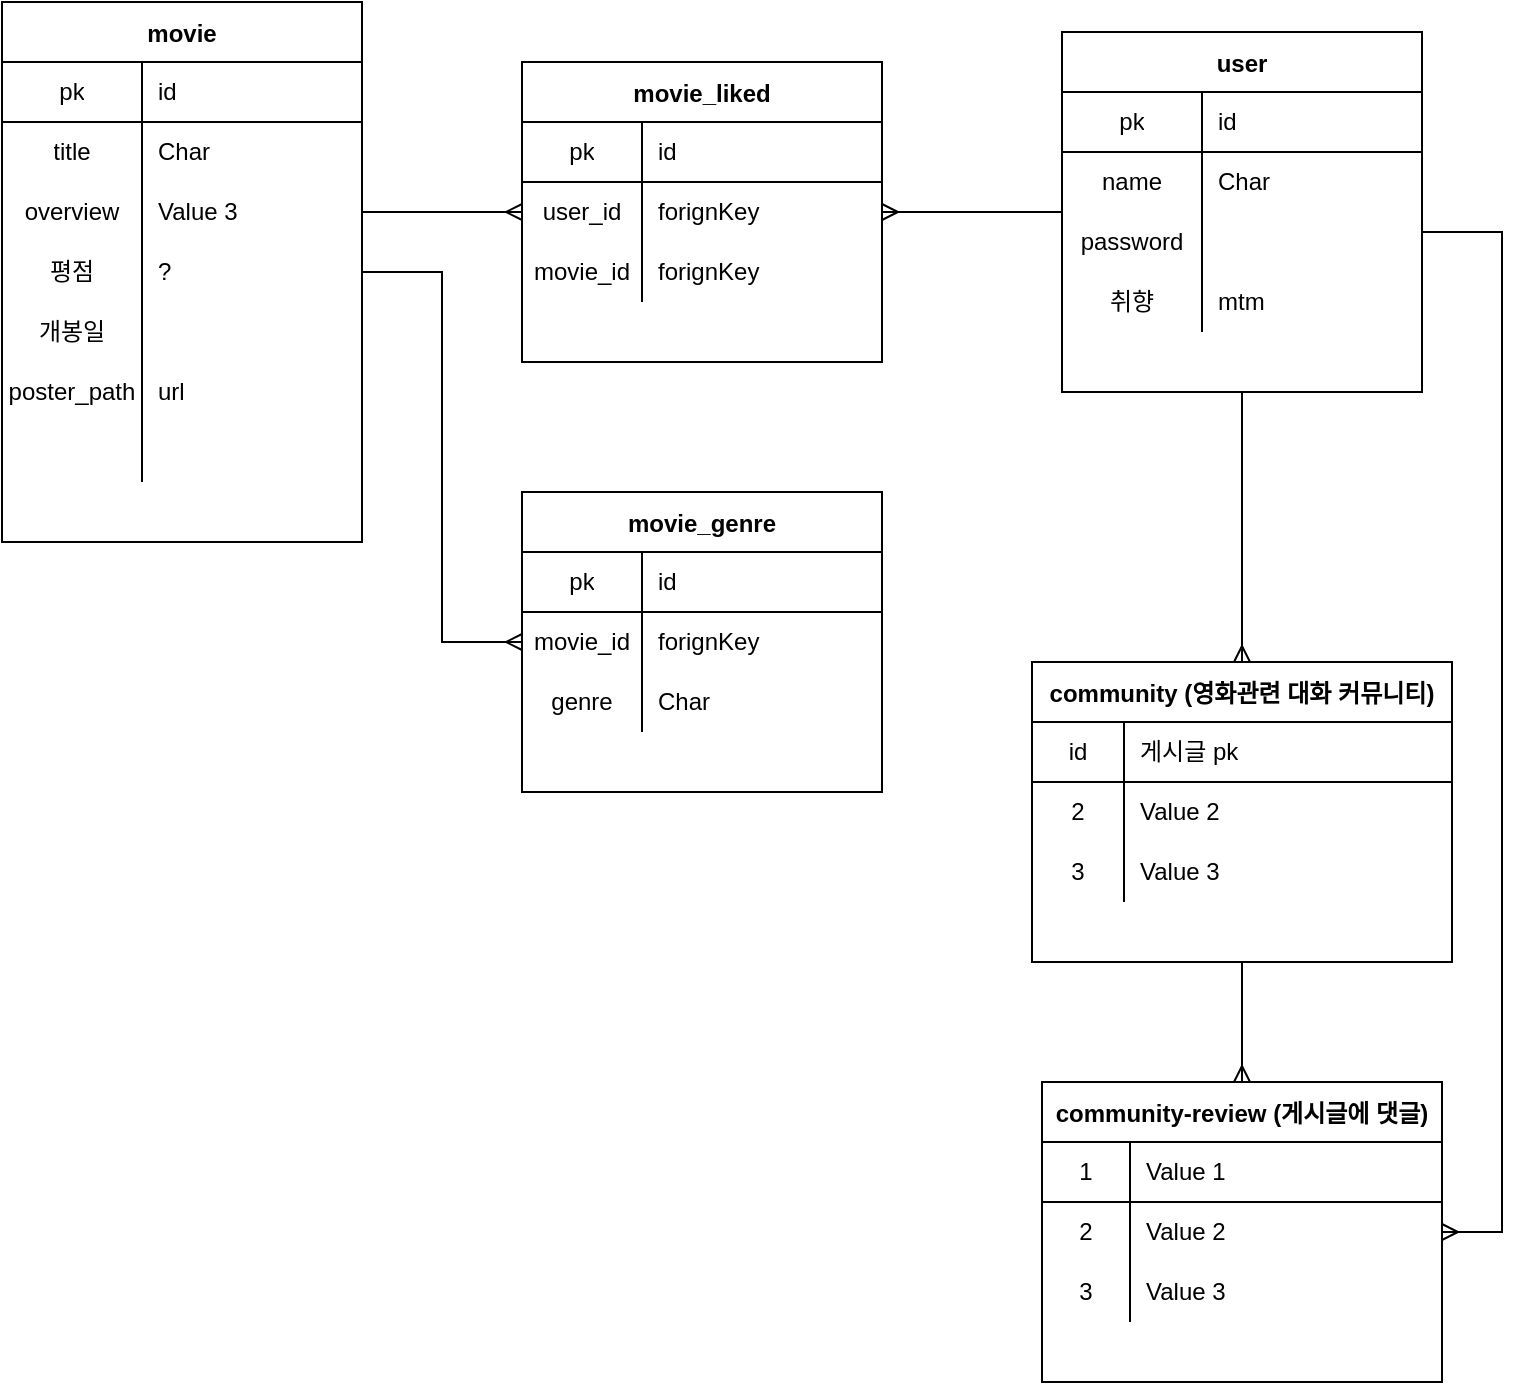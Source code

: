 <mxfile version="15.7.4" type="github"><diagram id="DNGH5d7idsI-0kuxNYe1" name="Page-1"><mxGraphModel dx="981" dy="553" grid="1" gridSize="10" guides="1" tooltips="1" connect="1" arrows="1" fold="1" page="1" pageScale="1" pageWidth="827" pageHeight="1169" math="0" shadow="0"><root><mxCell id="0"/><mxCell id="1" parent="0"/><mxCell id="dN6CA3yXYjYaFcvJ1EsT-94" style="edgeStyle=orthogonalEdgeStyle;rounded=0;orthogonalLoop=1;jettySize=auto;html=1;startArrow=none;startFill=0;endArrow=ERmany;endFill=0;" edge="1" parent="1" source="dN6CA3yXYjYaFcvJ1EsT-2" target="dN6CA3yXYjYaFcvJ1EsT-32"><mxGeometry relative="1" as="geometry"/></mxCell><mxCell id="dN6CA3yXYjYaFcvJ1EsT-130" style="edgeStyle=orthogonalEdgeStyle;rounded=0;orthogonalLoop=1;jettySize=auto;html=1;startArrow=none;startFill=0;endArrow=ERmany;endFill=0;" edge="1" parent="1" source="dN6CA3yXYjYaFcvJ1EsT-2" target="dN6CA3yXYjYaFcvJ1EsT-42"><mxGeometry relative="1" as="geometry"/></mxCell><mxCell id="dN6CA3yXYjYaFcvJ1EsT-2" value="user" style="shape=table;startSize=30;container=1;collapsible=0;childLayout=tableLayout;fixedRows=1;rowLines=0;fontStyle=1;align=center;pointerEvents=1;" vertex="1" parent="1"><mxGeometry x="600" y="205" width="180" height="180" as="geometry"/></mxCell><mxCell id="dN6CA3yXYjYaFcvJ1EsT-3" value="" style="shape=partialRectangle;html=1;whiteSpace=wrap;collapsible=0;dropTarget=0;pointerEvents=1;fillColor=none;top=0;left=0;bottom=1;right=0;points=[[0,0.5],[1,0.5]];portConstraint=eastwest;" vertex="1" parent="dN6CA3yXYjYaFcvJ1EsT-2"><mxGeometry y="30" width="180" height="30" as="geometry"/></mxCell><mxCell id="dN6CA3yXYjYaFcvJ1EsT-4" value="pk" style="shape=partialRectangle;html=1;whiteSpace=wrap;connectable=0;fillColor=none;top=0;left=0;bottom=0;right=0;overflow=hidden;pointerEvents=1;" vertex="1" parent="dN6CA3yXYjYaFcvJ1EsT-3"><mxGeometry width="70" height="30" as="geometry"><mxRectangle width="70" height="30" as="alternateBounds"/></mxGeometry></mxCell><mxCell id="dN6CA3yXYjYaFcvJ1EsT-5" value="id" style="shape=partialRectangle;html=1;whiteSpace=wrap;connectable=0;fillColor=none;top=0;left=0;bottom=0;right=0;align=left;spacingLeft=6;overflow=hidden;pointerEvents=1;" vertex="1" parent="dN6CA3yXYjYaFcvJ1EsT-3"><mxGeometry x="70" width="110" height="30" as="geometry"><mxRectangle width="110" height="30" as="alternateBounds"/></mxGeometry></mxCell><mxCell id="dN6CA3yXYjYaFcvJ1EsT-6" value="" style="shape=partialRectangle;html=1;whiteSpace=wrap;collapsible=0;dropTarget=0;pointerEvents=1;fillColor=none;top=0;left=0;bottom=0;right=0;points=[[0,0.5],[1,0.5]];portConstraint=eastwest;" vertex="1" parent="dN6CA3yXYjYaFcvJ1EsT-2"><mxGeometry y="60" width="180" height="30" as="geometry"/></mxCell><mxCell id="dN6CA3yXYjYaFcvJ1EsT-7" value="name" style="shape=partialRectangle;html=1;whiteSpace=wrap;connectable=0;fillColor=none;top=0;left=0;bottom=0;right=0;overflow=hidden;pointerEvents=1;" vertex="1" parent="dN6CA3yXYjYaFcvJ1EsT-6"><mxGeometry width="70" height="30" as="geometry"><mxRectangle width="70" height="30" as="alternateBounds"/></mxGeometry></mxCell><mxCell id="dN6CA3yXYjYaFcvJ1EsT-8" value="Char" style="shape=partialRectangle;html=1;whiteSpace=wrap;connectable=0;fillColor=none;top=0;left=0;bottom=0;right=0;align=left;spacingLeft=6;overflow=hidden;pointerEvents=1;" vertex="1" parent="dN6CA3yXYjYaFcvJ1EsT-6"><mxGeometry x="70" width="110" height="30" as="geometry"><mxRectangle width="110" height="30" as="alternateBounds"/></mxGeometry></mxCell><mxCell id="dN6CA3yXYjYaFcvJ1EsT-9" value="" style="shape=partialRectangle;html=1;whiteSpace=wrap;collapsible=0;dropTarget=0;pointerEvents=1;fillColor=none;top=0;left=0;bottom=0;right=0;points=[[0,0.5],[1,0.5]];portConstraint=eastwest;" vertex="1" parent="dN6CA3yXYjYaFcvJ1EsT-2"><mxGeometry y="90" width="180" height="30" as="geometry"/></mxCell><mxCell id="dN6CA3yXYjYaFcvJ1EsT-10" value="password" style="shape=partialRectangle;html=1;whiteSpace=wrap;connectable=0;fillColor=none;top=0;left=0;bottom=0;right=0;overflow=hidden;pointerEvents=1;" vertex="1" parent="dN6CA3yXYjYaFcvJ1EsT-9"><mxGeometry width="70" height="30" as="geometry"><mxRectangle width="70" height="30" as="alternateBounds"/></mxGeometry></mxCell><mxCell id="dN6CA3yXYjYaFcvJ1EsT-11" value="" style="shape=partialRectangle;html=1;whiteSpace=wrap;connectable=0;fillColor=none;top=0;left=0;bottom=0;right=0;align=left;spacingLeft=6;overflow=hidden;pointerEvents=1;" vertex="1" parent="dN6CA3yXYjYaFcvJ1EsT-9"><mxGeometry x="70" width="110" height="30" as="geometry"><mxRectangle width="110" height="30" as="alternateBounds"/></mxGeometry></mxCell><mxCell id="dN6CA3yXYjYaFcvJ1EsT-88" value="" style="shape=partialRectangle;html=1;whiteSpace=wrap;collapsible=0;dropTarget=0;pointerEvents=1;fillColor=none;top=0;left=0;bottom=0;right=0;points=[[0,0.5],[1,0.5]];portConstraint=eastwest;" vertex="1" parent="dN6CA3yXYjYaFcvJ1EsT-2"><mxGeometry y="120" width="180" height="30" as="geometry"/></mxCell><mxCell id="dN6CA3yXYjYaFcvJ1EsT-89" value="취향" style="shape=partialRectangle;html=1;whiteSpace=wrap;connectable=0;fillColor=none;top=0;left=0;bottom=0;right=0;overflow=hidden;pointerEvents=1;" vertex="1" parent="dN6CA3yXYjYaFcvJ1EsT-88"><mxGeometry width="70" height="30" as="geometry"><mxRectangle width="70" height="30" as="alternateBounds"/></mxGeometry></mxCell><mxCell id="dN6CA3yXYjYaFcvJ1EsT-90" value="mtm" style="shape=partialRectangle;html=1;whiteSpace=wrap;connectable=0;fillColor=none;top=0;left=0;bottom=0;right=0;align=left;spacingLeft=6;overflow=hidden;pointerEvents=1;" vertex="1" parent="dN6CA3yXYjYaFcvJ1EsT-88"><mxGeometry x="70" width="110" height="30" as="geometry"><mxRectangle width="110" height="30" as="alternateBounds"/></mxGeometry></mxCell><mxCell id="dN6CA3yXYjYaFcvJ1EsT-129" style="edgeStyle=orthogonalEdgeStyle;rounded=0;orthogonalLoop=1;jettySize=auto;html=1;startArrow=none;startFill=0;endArrow=ERmany;endFill=0;" edge="1" parent="1" source="dN6CA3yXYjYaFcvJ1EsT-12" target="dN6CA3yXYjYaFcvJ1EsT-119"><mxGeometry relative="1" as="geometry"/></mxCell><mxCell id="dN6CA3yXYjYaFcvJ1EsT-12" value="movie" style="shape=table;startSize=30;container=1;collapsible=0;childLayout=tableLayout;fixedRows=1;rowLines=0;fontStyle=1;align=center;pointerEvents=1;" vertex="1" parent="1"><mxGeometry x="70" y="190" width="180" height="270" as="geometry"/></mxCell><mxCell id="dN6CA3yXYjYaFcvJ1EsT-13" value="" style="shape=partialRectangle;html=1;whiteSpace=wrap;collapsible=0;dropTarget=0;pointerEvents=1;fillColor=none;top=0;left=0;bottom=1;right=0;points=[[0,0.5],[1,0.5]];portConstraint=eastwest;" vertex="1" parent="dN6CA3yXYjYaFcvJ1EsT-12"><mxGeometry y="30" width="180" height="30" as="geometry"/></mxCell><mxCell id="dN6CA3yXYjYaFcvJ1EsT-14" value="pk" style="shape=partialRectangle;html=1;whiteSpace=wrap;connectable=0;fillColor=none;top=0;left=0;bottom=0;right=0;overflow=hidden;pointerEvents=1;" vertex="1" parent="dN6CA3yXYjYaFcvJ1EsT-13"><mxGeometry width="70" height="30" as="geometry"><mxRectangle width="70" height="30" as="alternateBounds"/></mxGeometry></mxCell><mxCell id="dN6CA3yXYjYaFcvJ1EsT-15" value="id" style="shape=partialRectangle;html=1;whiteSpace=wrap;connectable=0;fillColor=none;top=0;left=0;bottom=0;right=0;align=left;spacingLeft=6;overflow=hidden;pointerEvents=1;" vertex="1" parent="dN6CA3yXYjYaFcvJ1EsT-13"><mxGeometry x="70" width="110" height="30" as="geometry"><mxRectangle width="110" height="30" as="alternateBounds"/></mxGeometry></mxCell><mxCell id="dN6CA3yXYjYaFcvJ1EsT-16" value="" style="shape=partialRectangle;html=1;whiteSpace=wrap;collapsible=0;dropTarget=0;pointerEvents=1;fillColor=none;top=0;left=0;bottom=0;right=0;points=[[0,0.5],[1,0.5]];portConstraint=eastwest;" vertex="1" parent="dN6CA3yXYjYaFcvJ1EsT-12"><mxGeometry y="60" width="180" height="30" as="geometry"/></mxCell><mxCell id="dN6CA3yXYjYaFcvJ1EsT-17" value="title" style="shape=partialRectangle;html=1;whiteSpace=wrap;connectable=0;fillColor=none;top=0;left=0;bottom=0;right=0;overflow=hidden;pointerEvents=1;" vertex="1" parent="dN6CA3yXYjYaFcvJ1EsT-16"><mxGeometry width="70" height="30" as="geometry"><mxRectangle width="70" height="30" as="alternateBounds"/></mxGeometry></mxCell><mxCell id="dN6CA3yXYjYaFcvJ1EsT-18" value="Char" style="shape=partialRectangle;html=1;whiteSpace=wrap;connectable=0;fillColor=none;top=0;left=0;bottom=0;right=0;align=left;spacingLeft=6;overflow=hidden;pointerEvents=1;" vertex="1" parent="dN6CA3yXYjYaFcvJ1EsT-16"><mxGeometry x="70" width="110" height="30" as="geometry"><mxRectangle width="110" height="30" as="alternateBounds"/></mxGeometry></mxCell><mxCell id="dN6CA3yXYjYaFcvJ1EsT-19" value="" style="shape=partialRectangle;html=1;whiteSpace=wrap;collapsible=0;dropTarget=0;pointerEvents=1;fillColor=none;top=0;left=0;bottom=0;right=0;points=[[0,0.5],[1,0.5]];portConstraint=eastwest;" vertex="1" parent="dN6CA3yXYjYaFcvJ1EsT-12"><mxGeometry y="90" width="180" height="30" as="geometry"/></mxCell><mxCell id="dN6CA3yXYjYaFcvJ1EsT-20" value="overview" style="shape=partialRectangle;html=1;whiteSpace=wrap;connectable=0;fillColor=none;top=0;left=0;bottom=0;right=0;overflow=hidden;pointerEvents=1;" vertex="1" parent="dN6CA3yXYjYaFcvJ1EsT-19"><mxGeometry width="70" height="30" as="geometry"><mxRectangle width="70" height="30" as="alternateBounds"/></mxGeometry></mxCell><mxCell id="dN6CA3yXYjYaFcvJ1EsT-21" value="Value 3" style="shape=partialRectangle;html=1;whiteSpace=wrap;connectable=0;fillColor=none;top=0;left=0;bottom=0;right=0;align=left;spacingLeft=6;overflow=hidden;pointerEvents=1;" vertex="1" parent="dN6CA3yXYjYaFcvJ1EsT-19"><mxGeometry x="70" width="110" height="30" as="geometry"><mxRectangle width="110" height="30" as="alternateBounds"/></mxGeometry></mxCell><mxCell id="dN6CA3yXYjYaFcvJ1EsT-52" value="" style="shape=partialRectangle;html=1;whiteSpace=wrap;collapsible=0;dropTarget=0;pointerEvents=1;fillColor=none;top=0;left=0;bottom=0;right=0;points=[[0,0.5],[1,0.5]];portConstraint=eastwest;" vertex="1" parent="dN6CA3yXYjYaFcvJ1EsT-12"><mxGeometry y="120" width="180" height="30" as="geometry"/></mxCell><mxCell id="dN6CA3yXYjYaFcvJ1EsT-53" value="평점" style="shape=partialRectangle;html=1;whiteSpace=wrap;connectable=0;fillColor=none;top=0;left=0;bottom=0;right=0;overflow=hidden;pointerEvents=1;" vertex="1" parent="dN6CA3yXYjYaFcvJ1EsT-52"><mxGeometry width="70" height="30" as="geometry"><mxRectangle width="70" height="30" as="alternateBounds"/></mxGeometry></mxCell><mxCell id="dN6CA3yXYjYaFcvJ1EsT-54" value="?" style="shape=partialRectangle;html=1;whiteSpace=wrap;connectable=0;fillColor=none;top=0;left=0;bottom=0;right=0;align=left;spacingLeft=6;overflow=hidden;pointerEvents=1;" vertex="1" parent="dN6CA3yXYjYaFcvJ1EsT-52"><mxGeometry x="70" width="110" height="30" as="geometry"><mxRectangle width="110" height="30" as="alternateBounds"/></mxGeometry></mxCell><mxCell id="dN6CA3yXYjYaFcvJ1EsT-70" value="" style="shape=partialRectangle;html=1;whiteSpace=wrap;collapsible=0;dropTarget=0;pointerEvents=1;fillColor=none;top=0;left=0;bottom=0;right=0;points=[[0,0.5],[1,0.5]];portConstraint=eastwest;" vertex="1" parent="dN6CA3yXYjYaFcvJ1EsT-12"><mxGeometry y="150" width="180" height="30" as="geometry"/></mxCell><mxCell id="dN6CA3yXYjYaFcvJ1EsT-71" value="개봉일" style="shape=partialRectangle;html=1;whiteSpace=wrap;connectable=0;fillColor=none;top=0;left=0;bottom=0;right=0;overflow=hidden;pointerEvents=1;" vertex="1" parent="dN6CA3yXYjYaFcvJ1EsT-70"><mxGeometry width="70" height="30" as="geometry"><mxRectangle width="70" height="30" as="alternateBounds"/></mxGeometry></mxCell><mxCell id="dN6CA3yXYjYaFcvJ1EsT-72" value="" style="shape=partialRectangle;html=1;whiteSpace=wrap;connectable=0;fillColor=none;top=0;left=0;bottom=0;right=0;align=left;spacingLeft=6;overflow=hidden;pointerEvents=1;" vertex="1" parent="dN6CA3yXYjYaFcvJ1EsT-70"><mxGeometry x="70" width="110" height="30" as="geometry"><mxRectangle width="110" height="30" as="alternateBounds"/></mxGeometry></mxCell><mxCell id="dN6CA3yXYjYaFcvJ1EsT-73" value="" style="shape=partialRectangle;html=1;whiteSpace=wrap;collapsible=0;dropTarget=0;pointerEvents=1;fillColor=none;top=0;left=0;bottom=0;right=0;points=[[0,0.5],[1,0.5]];portConstraint=eastwest;" vertex="1" parent="dN6CA3yXYjYaFcvJ1EsT-12"><mxGeometry y="180" width="180" height="30" as="geometry"/></mxCell><mxCell id="dN6CA3yXYjYaFcvJ1EsT-74" value="poster_path" style="shape=partialRectangle;html=1;whiteSpace=wrap;connectable=0;fillColor=none;top=0;left=0;bottom=0;right=0;overflow=hidden;pointerEvents=1;" vertex="1" parent="dN6CA3yXYjYaFcvJ1EsT-73"><mxGeometry width="70" height="30" as="geometry"><mxRectangle width="70" height="30" as="alternateBounds"/></mxGeometry></mxCell><mxCell id="dN6CA3yXYjYaFcvJ1EsT-75" value="url" style="shape=partialRectangle;html=1;whiteSpace=wrap;connectable=0;fillColor=none;top=0;left=0;bottom=0;right=0;align=left;spacingLeft=6;overflow=hidden;pointerEvents=1;" vertex="1" parent="dN6CA3yXYjYaFcvJ1EsT-73"><mxGeometry x="70" width="110" height="30" as="geometry"><mxRectangle width="110" height="30" as="alternateBounds"/></mxGeometry></mxCell><mxCell id="dN6CA3yXYjYaFcvJ1EsT-116" value="" style="shape=partialRectangle;html=1;whiteSpace=wrap;collapsible=0;dropTarget=0;pointerEvents=1;fillColor=none;top=0;left=0;bottom=0;right=0;points=[[0,0.5],[1,0.5]];portConstraint=eastwest;" vertex="1" parent="dN6CA3yXYjYaFcvJ1EsT-12"><mxGeometry y="210" width="180" height="30" as="geometry"/></mxCell><mxCell id="dN6CA3yXYjYaFcvJ1EsT-117" value="" style="shape=partialRectangle;html=1;whiteSpace=wrap;connectable=0;fillColor=none;top=0;left=0;bottom=0;right=0;overflow=hidden;pointerEvents=1;" vertex="1" parent="dN6CA3yXYjYaFcvJ1EsT-116"><mxGeometry width="70" height="30" as="geometry"><mxRectangle width="70" height="30" as="alternateBounds"/></mxGeometry></mxCell><mxCell id="dN6CA3yXYjYaFcvJ1EsT-118" value="" style="shape=partialRectangle;html=1;whiteSpace=wrap;connectable=0;fillColor=none;top=0;left=0;bottom=0;right=0;align=left;spacingLeft=6;overflow=hidden;pointerEvents=1;" vertex="1" parent="dN6CA3yXYjYaFcvJ1EsT-116"><mxGeometry x="70" width="110" height="30" as="geometry"><mxRectangle width="110" height="30" as="alternateBounds"/></mxGeometry></mxCell><mxCell id="dN6CA3yXYjYaFcvJ1EsT-22" value="community-review (게시글에 댓글)" style="shape=table;startSize=30;container=1;collapsible=0;childLayout=tableLayout;fixedRows=1;rowLines=0;fontStyle=1;align=center;pointerEvents=1;" vertex="1" parent="1"><mxGeometry x="590" y="730" width="200" height="150" as="geometry"/></mxCell><mxCell id="dN6CA3yXYjYaFcvJ1EsT-23" value="" style="shape=partialRectangle;html=1;whiteSpace=wrap;collapsible=0;dropTarget=0;pointerEvents=1;fillColor=none;top=0;left=0;bottom=1;right=0;points=[[0,0.5],[1,0.5]];portConstraint=eastwest;" vertex="1" parent="dN6CA3yXYjYaFcvJ1EsT-22"><mxGeometry y="30" width="200" height="30" as="geometry"/></mxCell><mxCell id="dN6CA3yXYjYaFcvJ1EsT-24" value="1" style="shape=partialRectangle;html=1;whiteSpace=wrap;connectable=0;fillColor=none;top=0;left=0;bottom=0;right=0;overflow=hidden;pointerEvents=1;" vertex="1" parent="dN6CA3yXYjYaFcvJ1EsT-23"><mxGeometry width="44" height="30" as="geometry"><mxRectangle width="44" height="30" as="alternateBounds"/></mxGeometry></mxCell><mxCell id="dN6CA3yXYjYaFcvJ1EsT-25" value="Value 1" style="shape=partialRectangle;html=1;whiteSpace=wrap;connectable=0;fillColor=none;top=0;left=0;bottom=0;right=0;align=left;spacingLeft=6;overflow=hidden;pointerEvents=1;" vertex="1" parent="dN6CA3yXYjYaFcvJ1EsT-23"><mxGeometry x="44" width="156" height="30" as="geometry"><mxRectangle width="156" height="30" as="alternateBounds"/></mxGeometry></mxCell><mxCell id="dN6CA3yXYjYaFcvJ1EsT-26" value="" style="shape=partialRectangle;html=1;whiteSpace=wrap;collapsible=0;dropTarget=0;pointerEvents=1;fillColor=none;top=0;left=0;bottom=0;right=0;points=[[0,0.5],[1,0.5]];portConstraint=eastwest;" vertex="1" parent="dN6CA3yXYjYaFcvJ1EsT-22"><mxGeometry y="60" width="200" height="30" as="geometry"/></mxCell><mxCell id="dN6CA3yXYjYaFcvJ1EsT-27" value="2" style="shape=partialRectangle;html=1;whiteSpace=wrap;connectable=0;fillColor=none;top=0;left=0;bottom=0;right=0;overflow=hidden;pointerEvents=1;" vertex="1" parent="dN6CA3yXYjYaFcvJ1EsT-26"><mxGeometry width="44" height="30" as="geometry"><mxRectangle width="44" height="30" as="alternateBounds"/></mxGeometry></mxCell><mxCell id="dN6CA3yXYjYaFcvJ1EsT-28" value="Value 2" style="shape=partialRectangle;html=1;whiteSpace=wrap;connectable=0;fillColor=none;top=0;left=0;bottom=0;right=0;align=left;spacingLeft=6;overflow=hidden;pointerEvents=1;" vertex="1" parent="dN6CA3yXYjYaFcvJ1EsT-26"><mxGeometry x="44" width="156" height="30" as="geometry"><mxRectangle width="156" height="30" as="alternateBounds"/></mxGeometry></mxCell><mxCell id="dN6CA3yXYjYaFcvJ1EsT-29" value="" style="shape=partialRectangle;html=1;whiteSpace=wrap;collapsible=0;dropTarget=0;pointerEvents=1;fillColor=none;top=0;left=0;bottom=0;right=0;points=[[0,0.5],[1,0.5]];portConstraint=eastwest;" vertex="1" parent="dN6CA3yXYjYaFcvJ1EsT-22"><mxGeometry y="90" width="200" height="30" as="geometry"/></mxCell><mxCell id="dN6CA3yXYjYaFcvJ1EsT-30" value="3" style="shape=partialRectangle;html=1;whiteSpace=wrap;connectable=0;fillColor=none;top=0;left=0;bottom=0;right=0;overflow=hidden;pointerEvents=1;" vertex="1" parent="dN6CA3yXYjYaFcvJ1EsT-29"><mxGeometry width="44" height="30" as="geometry"><mxRectangle width="44" height="30" as="alternateBounds"/></mxGeometry></mxCell><mxCell id="dN6CA3yXYjYaFcvJ1EsT-31" value="Value 3" style="shape=partialRectangle;html=1;whiteSpace=wrap;connectable=0;fillColor=none;top=0;left=0;bottom=0;right=0;align=left;spacingLeft=6;overflow=hidden;pointerEvents=1;" vertex="1" parent="dN6CA3yXYjYaFcvJ1EsT-29"><mxGeometry x="44" width="156" height="30" as="geometry"><mxRectangle width="156" height="30" as="alternateBounds"/></mxGeometry></mxCell><mxCell id="dN6CA3yXYjYaFcvJ1EsT-32" value="movie_liked" style="shape=table;startSize=30;container=1;collapsible=0;childLayout=tableLayout;fixedRows=1;rowLines=0;fontStyle=1;align=center;pointerEvents=1;" vertex="1" parent="1"><mxGeometry x="330" y="220" width="180" height="150" as="geometry"/></mxCell><mxCell id="dN6CA3yXYjYaFcvJ1EsT-33" value="" style="shape=partialRectangle;html=1;whiteSpace=wrap;collapsible=0;dropTarget=0;pointerEvents=1;fillColor=none;top=0;left=0;bottom=1;right=0;points=[[0,0.5],[1,0.5]];portConstraint=eastwest;" vertex="1" parent="dN6CA3yXYjYaFcvJ1EsT-32"><mxGeometry y="30" width="180" height="30" as="geometry"/></mxCell><mxCell id="dN6CA3yXYjYaFcvJ1EsT-34" value="pk" style="shape=partialRectangle;html=1;whiteSpace=wrap;connectable=0;fillColor=none;top=0;left=0;bottom=0;right=0;overflow=hidden;pointerEvents=1;" vertex="1" parent="dN6CA3yXYjYaFcvJ1EsT-33"><mxGeometry width="60" height="30" as="geometry"><mxRectangle width="60" height="30" as="alternateBounds"/></mxGeometry></mxCell><mxCell id="dN6CA3yXYjYaFcvJ1EsT-35" value="id" style="shape=partialRectangle;html=1;whiteSpace=wrap;connectable=0;fillColor=none;top=0;left=0;bottom=0;right=0;align=left;spacingLeft=6;overflow=hidden;pointerEvents=1;" vertex="1" parent="dN6CA3yXYjYaFcvJ1EsT-33"><mxGeometry x="60" width="120" height="30" as="geometry"><mxRectangle width="120" height="30" as="alternateBounds"/></mxGeometry></mxCell><mxCell id="dN6CA3yXYjYaFcvJ1EsT-36" value="" style="shape=partialRectangle;html=1;whiteSpace=wrap;collapsible=0;dropTarget=0;pointerEvents=1;fillColor=none;top=0;left=0;bottom=0;right=0;points=[[0,0.5],[1,0.5]];portConstraint=eastwest;" vertex="1" parent="dN6CA3yXYjYaFcvJ1EsT-32"><mxGeometry y="60" width="180" height="30" as="geometry"/></mxCell><mxCell id="dN6CA3yXYjYaFcvJ1EsT-37" value="user_id" style="shape=partialRectangle;html=1;whiteSpace=wrap;connectable=0;fillColor=none;top=0;left=0;bottom=0;right=0;overflow=hidden;pointerEvents=1;" vertex="1" parent="dN6CA3yXYjYaFcvJ1EsT-36"><mxGeometry width="60" height="30" as="geometry"><mxRectangle width="60" height="30" as="alternateBounds"/></mxGeometry></mxCell><mxCell id="dN6CA3yXYjYaFcvJ1EsT-38" value="forignKey" style="shape=partialRectangle;html=1;whiteSpace=wrap;connectable=0;fillColor=none;top=0;left=0;bottom=0;right=0;align=left;spacingLeft=6;overflow=hidden;pointerEvents=1;" vertex="1" parent="dN6CA3yXYjYaFcvJ1EsT-36"><mxGeometry x="60" width="120" height="30" as="geometry"><mxRectangle width="120" height="30" as="alternateBounds"/></mxGeometry></mxCell><mxCell id="dN6CA3yXYjYaFcvJ1EsT-39" value="" style="shape=partialRectangle;html=1;whiteSpace=wrap;collapsible=0;dropTarget=0;pointerEvents=1;fillColor=none;top=0;left=0;bottom=0;right=0;points=[[0,0.5],[1,0.5]];portConstraint=eastwest;" vertex="1" parent="dN6CA3yXYjYaFcvJ1EsT-32"><mxGeometry y="90" width="180" height="30" as="geometry"/></mxCell><mxCell id="dN6CA3yXYjYaFcvJ1EsT-40" value="movie_id" style="shape=partialRectangle;html=1;whiteSpace=wrap;connectable=0;fillColor=none;top=0;left=0;bottom=0;right=0;overflow=hidden;pointerEvents=1;" vertex="1" parent="dN6CA3yXYjYaFcvJ1EsT-39"><mxGeometry width="60" height="30" as="geometry"><mxRectangle width="60" height="30" as="alternateBounds"/></mxGeometry></mxCell><mxCell id="dN6CA3yXYjYaFcvJ1EsT-41" value="forignKey" style="shape=partialRectangle;html=1;whiteSpace=wrap;connectable=0;fillColor=none;top=0;left=0;bottom=0;right=0;align=left;spacingLeft=6;overflow=hidden;pointerEvents=1;" vertex="1" parent="dN6CA3yXYjYaFcvJ1EsT-39"><mxGeometry x="60" width="120" height="30" as="geometry"><mxRectangle width="120" height="30" as="alternateBounds"/></mxGeometry></mxCell><mxCell id="dN6CA3yXYjYaFcvJ1EsT-131" style="edgeStyle=orthogonalEdgeStyle;rounded=0;orthogonalLoop=1;jettySize=auto;html=1;startArrow=none;startFill=0;endArrow=ERmany;endFill=0;" edge="1" parent="1" source="dN6CA3yXYjYaFcvJ1EsT-42" target="dN6CA3yXYjYaFcvJ1EsT-22"><mxGeometry relative="1" as="geometry"/></mxCell><mxCell id="dN6CA3yXYjYaFcvJ1EsT-42" value="community (영화관련 대화 커뮤니티)" style="shape=table;startSize=30;container=1;collapsible=0;childLayout=tableLayout;fixedRows=1;rowLines=0;fontStyle=1;align=center;pointerEvents=1;" vertex="1" parent="1"><mxGeometry x="585" y="520" width="210" height="150" as="geometry"/></mxCell><mxCell id="dN6CA3yXYjYaFcvJ1EsT-43" value="" style="shape=partialRectangle;html=1;whiteSpace=wrap;collapsible=0;dropTarget=0;pointerEvents=1;fillColor=none;top=0;left=0;bottom=1;right=0;points=[[0,0.5],[1,0.5]];portConstraint=eastwest;" vertex="1" parent="dN6CA3yXYjYaFcvJ1EsT-42"><mxGeometry y="30" width="210" height="30" as="geometry"/></mxCell><mxCell id="dN6CA3yXYjYaFcvJ1EsT-44" value="id" style="shape=partialRectangle;html=1;whiteSpace=wrap;connectable=0;fillColor=none;top=0;left=0;bottom=0;right=0;overflow=hidden;pointerEvents=1;" vertex="1" parent="dN6CA3yXYjYaFcvJ1EsT-43"><mxGeometry width="46" height="30" as="geometry"><mxRectangle width="46" height="30" as="alternateBounds"/></mxGeometry></mxCell><mxCell id="dN6CA3yXYjYaFcvJ1EsT-45" value="게시글 pk" style="shape=partialRectangle;html=1;whiteSpace=wrap;connectable=0;fillColor=none;top=0;left=0;bottom=0;right=0;align=left;spacingLeft=6;overflow=hidden;pointerEvents=1;" vertex="1" parent="dN6CA3yXYjYaFcvJ1EsT-43"><mxGeometry x="46" width="164" height="30" as="geometry"><mxRectangle width="164" height="30" as="alternateBounds"/></mxGeometry></mxCell><mxCell id="dN6CA3yXYjYaFcvJ1EsT-46" value="" style="shape=partialRectangle;html=1;whiteSpace=wrap;collapsible=0;dropTarget=0;pointerEvents=1;fillColor=none;top=0;left=0;bottom=0;right=0;points=[[0,0.5],[1,0.5]];portConstraint=eastwest;" vertex="1" parent="dN6CA3yXYjYaFcvJ1EsT-42"><mxGeometry y="60" width="210" height="30" as="geometry"/></mxCell><mxCell id="dN6CA3yXYjYaFcvJ1EsT-47" value="2" style="shape=partialRectangle;html=1;whiteSpace=wrap;connectable=0;fillColor=none;top=0;left=0;bottom=0;right=0;overflow=hidden;pointerEvents=1;" vertex="1" parent="dN6CA3yXYjYaFcvJ1EsT-46"><mxGeometry width="46" height="30" as="geometry"><mxRectangle width="46" height="30" as="alternateBounds"/></mxGeometry></mxCell><mxCell id="dN6CA3yXYjYaFcvJ1EsT-48" value="Value 2" style="shape=partialRectangle;html=1;whiteSpace=wrap;connectable=0;fillColor=none;top=0;left=0;bottom=0;right=0;align=left;spacingLeft=6;overflow=hidden;pointerEvents=1;" vertex="1" parent="dN6CA3yXYjYaFcvJ1EsT-46"><mxGeometry x="46" width="164" height="30" as="geometry"><mxRectangle width="164" height="30" as="alternateBounds"/></mxGeometry></mxCell><mxCell id="dN6CA3yXYjYaFcvJ1EsT-49" value="" style="shape=partialRectangle;html=1;whiteSpace=wrap;collapsible=0;dropTarget=0;pointerEvents=1;fillColor=none;top=0;left=0;bottom=0;right=0;points=[[0,0.5],[1,0.5]];portConstraint=eastwest;" vertex="1" parent="dN6CA3yXYjYaFcvJ1EsT-42"><mxGeometry y="90" width="210" height="30" as="geometry"/></mxCell><mxCell id="dN6CA3yXYjYaFcvJ1EsT-50" value="3" style="shape=partialRectangle;html=1;whiteSpace=wrap;connectable=0;fillColor=none;top=0;left=0;bottom=0;right=0;overflow=hidden;pointerEvents=1;" vertex="1" parent="dN6CA3yXYjYaFcvJ1EsT-49"><mxGeometry width="46" height="30" as="geometry"><mxRectangle width="46" height="30" as="alternateBounds"/></mxGeometry></mxCell><mxCell id="dN6CA3yXYjYaFcvJ1EsT-51" value="Value 3" style="shape=partialRectangle;html=1;whiteSpace=wrap;connectable=0;fillColor=none;top=0;left=0;bottom=0;right=0;align=left;spacingLeft=6;overflow=hidden;pointerEvents=1;" vertex="1" parent="dN6CA3yXYjYaFcvJ1EsT-49"><mxGeometry x="46" width="164" height="30" as="geometry"><mxRectangle width="164" height="30" as="alternateBounds"/></mxGeometry></mxCell><mxCell id="dN6CA3yXYjYaFcvJ1EsT-91" style="edgeStyle=orthogonalEdgeStyle;rounded=0;orthogonalLoop=1;jettySize=auto;html=1;endArrow=ERmany;endFill=0;startArrow=none;startFill=0;" edge="1" parent="1" source="dN6CA3yXYjYaFcvJ1EsT-19" target="dN6CA3yXYjYaFcvJ1EsT-32"><mxGeometry relative="1" as="geometry"/></mxCell><mxCell id="dN6CA3yXYjYaFcvJ1EsT-119" value="movie_genre" style="shape=table;startSize=30;container=1;collapsible=0;childLayout=tableLayout;fixedRows=1;rowLines=0;fontStyle=1;align=center;pointerEvents=1;" vertex="1" parent="1"><mxGeometry x="330" y="435" width="180" height="150" as="geometry"/></mxCell><mxCell id="dN6CA3yXYjYaFcvJ1EsT-120" value="" style="shape=partialRectangle;html=1;whiteSpace=wrap;collapsible=0;dropTarget=0;pointerEvents=1;fillColor=none;top=0;left=0;bottom=1;right=0;points=[[0,0.5],[1,0.5]];portConstraint=eastwest;" vertex="1" parent="dN6CA3yXYjYaFcvJ1EsT-119"><mxGeometry y="30" width="180" height="30" as="geometry"/></mxCell><mxCell id="dN6CA3yXYjYaFcvJ1EsT-121" value="pk" style="shape=partialRectangle;html=1;whiteSpace=wrap;connectable=0;fillColor=none;top=0;left=0;bottom=0;right=0;overflow=hidden;pointerEvents=1;" vertex="1" parent="dN6CA3yXYjYaFcvJ1EsT-120"><mxGeometry width="60" height="30" as="geometry"><mxRectangle width="60" height="30" as="alternateBounds"/></mxGeometry></mxCell><mxCell id="dN6CA3yXYjYaFcvJ1EsT-122" value="id" style="shape=partialRectangle;html=1;whiteSpace=wrap;connectable=0;fillColor=none;top=0;left=0;bottom=0;right=0;align=left;spacingLeft=6;overflow=hidden;pointerEvents=1;" vertex="1" parent="dN6CA3yXYjYaFcvJ1EsT-120"><mxGeometry x="60" width="120" height="30" as="geometry"><mxRectangle width="120" height="30" as="alternateBounds"/></mxGeometry></mxCell><mxCell id="dN6CA3yXYjYaFcvJ1EsT-123" value="" style="shape=partialRectangle;html=1;whiteSpace=wrap;collapsible=0;dropTarget=0;pointerEvents=1;fillColor=none;top=0;left=0;bottom=0;right=0;points=[[0,0.5],[1,0.5]];portConstraint=eastwest;" vertex="1" parent="dN6CA3yXYjYaFcvJ1EsT-119"><mxGeometry y="60" width="180" height="30" as="geometry"/></mxCell><mxCell id="dN6CA3yXYjYaFcvJ1EsT-124" value="movie_id" style="shape=partialRectangle;html=1;whiteSpace=wrap;connectable=0;fillColor=none;top=0;left=0;bottom=0;right=0;overflow=hidden;pointerEvents=1;" vertex="1" parent="dN6CA3yXYjYaFcvJ1EsT-123"><mxGeometry width="60" height="30" as="geometry"><mxRectangle width="60" height="30" as="alternateBounds"/></mxGeometry></mxCell><mxCell id="dN6CA3yXYjYaFcvJ1EsT-125" value="forignKey" style="shape=partialRectangle;html=1;whiteSpace=wrap;connectable=0;fillColor=none;top=0;left=0;bottom=0;right=0;align=left;spacingLeft=6;overflow=hidden;pointerEvents=1;" vertex="1" parent="dN6CA3yXYjYaFcvJ1EsT-123"><mxGeometry x="60" width="120" height="30" as="geometry"><mxRectangle width="120" height="30" as="alternateBounds"/></mxGeometry></mxCell><mxCell id="dN6CA3yXYjYaFcvJ1EsT-126" value="" style="shape=partialRectangle;html=1;whiteSpace=wrap;collapsible=0;dropTarget=0;pointerEvents=1;fillColor=none;top=0;left=0;bottom=0;right=0;points=[[0,0.5],[1,0.5]];portConstraint=eastwest;" vertex="1" parent="dN6CA3yXYjYaFcvJ1EsT-119"><mxGeometry y="90" width="180" height="30" as="geometry"/></mxCell><mxCell id="dN6CA3yXYjYaFcvJ1EsT-127" value="genre" style="shape=partialRectangle;html=1;whiteSpace=wrap;connectable=0;fillColor=none;top=0;left=0;bottom=0;right=0;overflow=hidden;pointerEvents=1;" vertex="1" parent="dN6CA3yXYjYaFcvJ1EsT-126"><mxGeometry width="60" height="30" as="geometry"><mxRectangle width="60" height="30" as="alternateBounds"/></mxGeometry></mxCell><mxCell id="dN6CA3yXYjYaFcvJ1EsT-128" value="Char" style="shape=partialRectangle;html=1;whiteSpace=wrap;connectable=0;fillColor=none;top=0;left=0;bottom=0;right=0;align=left;spacingLeft=6;overflow=hidden;pointerEvents=1;" vertex="1" parent="dN6CA3yXYjYaFcvJ1EsT-126"><mxGeometry x="60" width="120" height="30" as="geometry"><mxRectangle width="120" height="30" as="alternateBounds"/></mxGeometry></mxCell><mxCell id="dN6CA3yXYjYaFcvJ1EsT-132" style="edgeStyle=orthogonalEdgeStyle;rounded=0;orthogonalLoop=1;jettySize=auto;html=1;startArrow=none;startFill=0;endArrow=ERmany;endFill=0;" edge="1" parent="1" source="dN6CA3yXYjYaFcvJ1EsT-9" target="dN6CA3yXYjYaFcvJ1EsT-22"><mxGeometry relative="1" as="geometry"><Array as="points"><mxPoint x="820" y="305"/><mxPoint x="820" y="805"/></Array></mxGeometry></mxCell></root></mxGraphModel></diagram></mxfile>